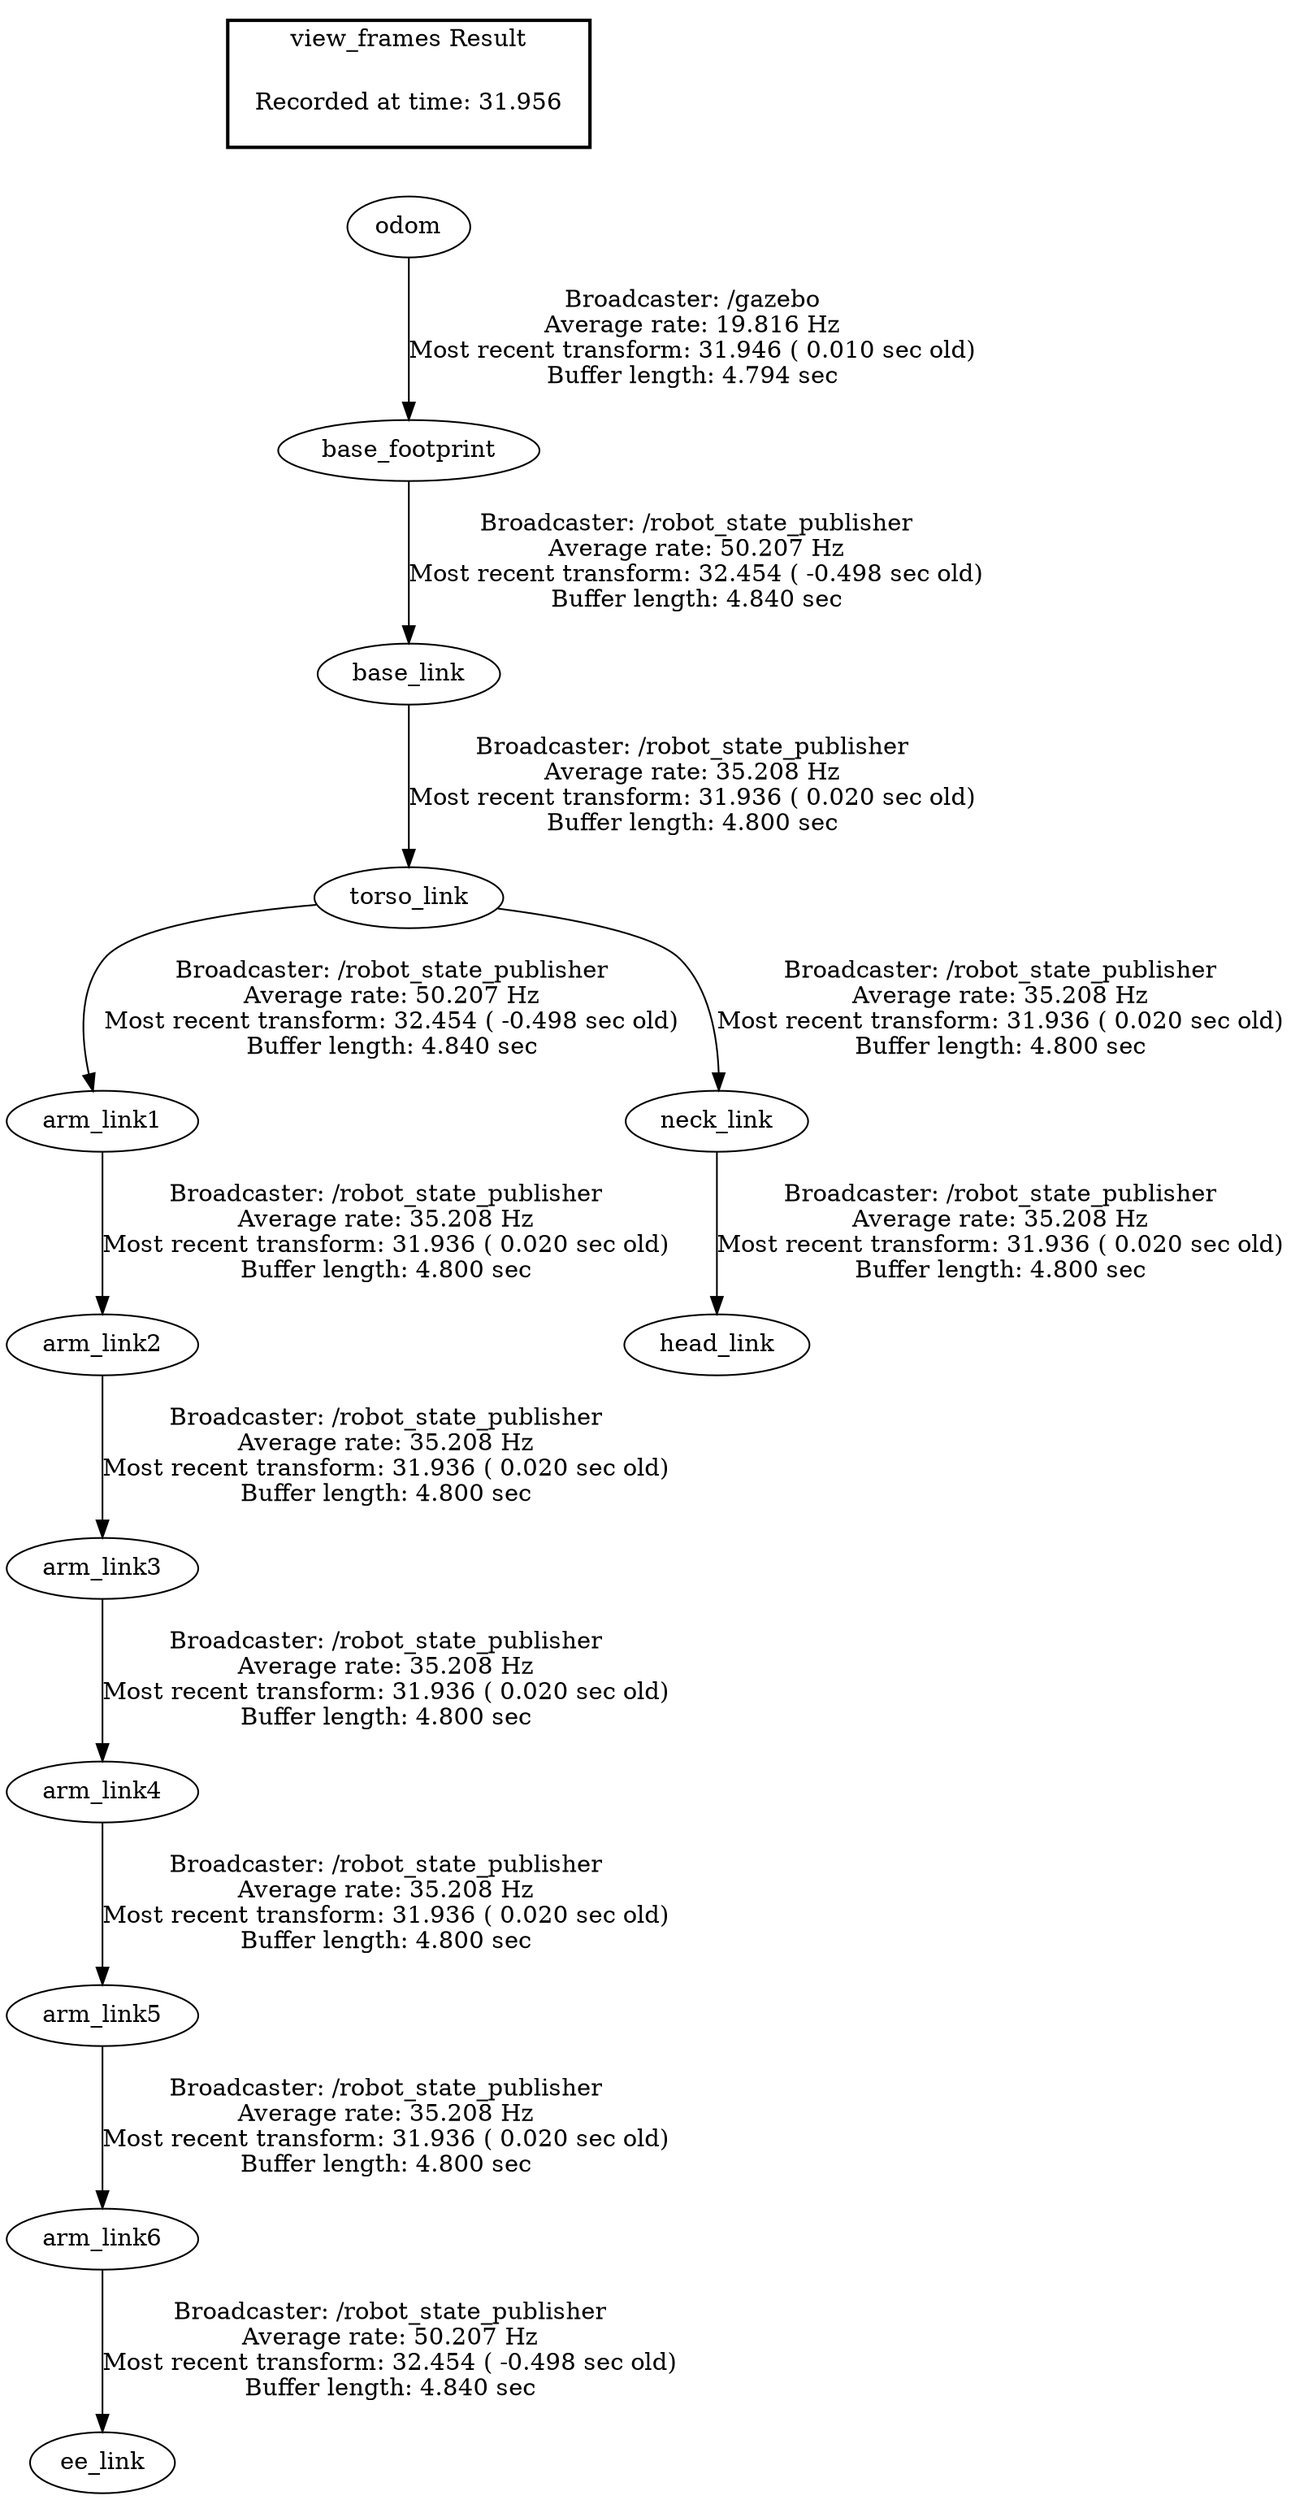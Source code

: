 digraph G {
"base_footprint" -> "base_link"[label="Broadcaster: /robot_state_publisher\nAverage rate: 50.207 Hz\nMost recent transform: 32.454 ( -0.498 sec old)\nBuffer length: 4.840 sec\n"];
"odom" -> "base_footprint"[label="Broadcaster: /gazebo\nAverage rate: 19.816 Hz\nMost recent transform: 31.946 ( 0.010 sec old)\nBuffer length: 4.794 sec\n"];
"arm_link6" -> "ee_link"[label="Broadcaster: /robot_state_publisher\nAverage rate: 50.207 Hz\nMost recent transform: 32.454 ( -0.498 sec old)\nBuffer length: 4.840 sec\n"];
"arm_link5" -> "arm_link6"[label="Broadcaster: /robot_state_publisher\nAverage rate: 35.208 Hz\nMost recent transform: 31.936 ( 0.020 sec old)\nBuffer length: 4.800 sec\n"];
"torso_link" -> "arm_link1"[label="Broadcaster: /robot_state_publisher\nAverage rate: 50.207 Hz\nMost recent transform: 32.454 ( -0.498 sec old)\nBuffer length: 4.840 sec\n"];
"base_link" -> "torso_link"[label="Broadcaster: /robot_state_publisher\nAverage rate: 35.208 Hz\nMost recent transform: 31.936 ( 0.020 sec old)\nBuffer length: 4.800 sec\n"];
"arm_link1" -> "arm_link2"[label="Broadcaster: /robot_state_publisher\nAverage rate: 35.208 Hz\nMost recent transform: 31.936 ( 0.020 sec old)\nBuffer length: 4.800 sec\n"];
"arm_link2" -> "arm_link3"[label="Broadcaster: /robot_state_publisher\nAverage rate: 35.208 Hz\nMost recent transform: 31.936 ( 0.020 sec old)\nBuffer length: 4.800 sec\n"];
"arm_link3" -> "arm_link4"[label="Broadcaster: /robot_state_publisher\nAverage rate: 35.208 Hz\nMost recent transform: 31.936 ( 0.020 sec old)\nBuffer length: 4.800 sec\n"];
"arm_link4" -> "arm_link5"[label="Broadcaster: /robot_state_publisher\nAverage rate: 35.208 Hz\nMost recent transform: 31.936 ( 0.020 sec old)\nBuffer length: 4.800 sec\n"];
"neck_link" -> "head_link"[label="Broadcaster: /robot_state_publisher\nAverage rate: 35.208 Hz\nMost recent transform: 31.936 ( 0.020 sec old)\nBuffer length: 4.800 sec\n"];
"torso_link" -> "neck_link"[label="Broadcaster: /robot_state_publisher\nAverage rate: 35.208 Hz\nMost recent transform: 31.936 ( 0.020 sec old)\nBuffer length: 4.800 sec\n"];
edge [style=invis];
 subgraph cluster_legend { style=bold; color=black; label ="view_frames Result";
"Recorded at time: 31.956"[ shape=plaintext ] ;
 }->"odom";
}